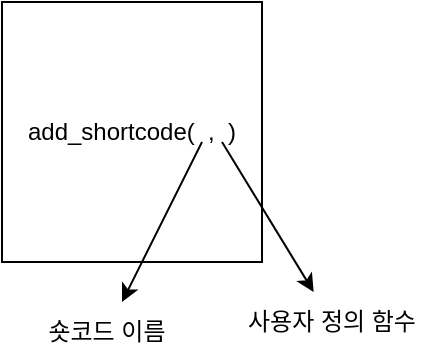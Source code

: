 <mxfile version="24.6.4" type="github">
  <diagram name="페이지-1" id="9evblz3pRX0blbduvOO9">
    <mxGraphModel dx="870" dy="810" grid="1" gridSize="10" guides="1" tooltips="1" connect="1" arrows="1" fold="1" page="1" pageScale="1" pageWidth="827" pageHeight="1169" math="0" shadow="0">
      <root>
        <mxCell id="0" />
        <mxCell id="1" parent="0" />
        <mxCell id="TnQ3jUfFUNsswTJr8e9p-1" value="add_shortcode(&amp;nbsp; ,&amp;nbsp; )" style="whiteSpace=wrap;html=1;aspect=fixed;" vertex="1" parent="1">
          <mxGeometry x="140" y="240" width="130" height="130" as="geometry" />
        </mxCell>
        <mxCell id="TnQ3jUfFUNsswTJr8e9p-3" value="" style="endArrow=classic;html=1;rounded=0;" edge="1" parent="1" target="TnQ3jUfFUNsswTJr8e9p-4">
          <mxGeometry width="50" height="50" relative="1" as="geometry">
            <mxPoint x="240" y="310" as="sourcePoint" />
            <mxPoint x="220" y="380" as="targetPoint" />
          </mxGeometry>
        </mxCell>
        <mxCell id="TnQ3jUfFUNsswTJr8e9p-4" value="숏코드 이름" style="text;html=1;align=center;verticalAlign=middle;whiteSpace=wrap;rounded=0;" vertex="1" parent="1">
          <mxGeometry x="150" y="390" width="85" height="30" as="geometry" />
        </mxCell>
        <mxCell id="TnQ3jUfFUNsswTJr8e9p-5" value="" style="endArrow=classic;html=1;rounded=0;" edge="1" parent="1" target="TnQ3jUfFUNsswTJr8e9p-7">
          <mxGeometry width="50" height="50" relative="1" as="geometry">
            <mxPoint x="250" y="310" as="sourcePoint" />
            <mxPoint x="280" y="400" as="targetPoint" />
          </mxGeometry>
        </mxCell>
        <mxCell id="TnQ3jUfFUNsswTJr8e9p-7" value="사용자 정의 함수" style="text;html=1;align=center;verticalAlign=middle;whiteSpace=wrap;rounded=0;" vertex="1" parent="1">
          <mxGeometry x="250" y="385" width="110" height="30" as="geometry" />
        </mxCell>
      </root>
    </mxGraphModel>
  </diagram>
</mxfile>
